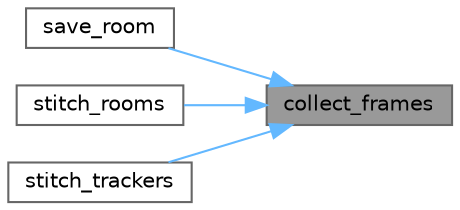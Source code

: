digraph "collect_frames"
{
 // LATEX_PDF_SIZE
  bgcolor="transparent";
  edge [fontname=Helvetica,fontsize=10,labelfontname=Helvetica,labelfontsize=10];
  node [fontname=Helvetica,fontsize=10,shape=box,height=0.2,width=0.4];
  rankdir="RL";
  Node1 [id="Node000001",label="collect_frames",height=0.2,width=0.4,color="gray40", fillcolor="grey60", style="filled", fontcolor="black",tooltip=" "];
  Node1 -> Node2 [id="edge1_Node000001_Node000002",dir="back",color="steelblue1",style="solid",tooltip=" "];
  Node2 [id="Node000002",label="save_room",height=0.2,width=0.4,color="grey40", fillcolor="white", style="filled",URL="$a00206.html#a2a5df656a4b4d07c05b290f8197c316f",tooltip=" "];
  Node1 -> Node3 [id="edge2_Node000001_Node000003",dir="back",color="steelblue1",style="solid",tooltip=" "];
  Node3 [id="Node000003",label="stitch_rooms",height=0.2,width=0.4,color="grey40", fillcolor="white", style="filled",URL="$a00206.html#adbe2f98b84513775c3106191f2845ed3",tooltip=" "];
  Node1 -> Node4 [id="edge3_Node000001_Node000004",dir="back",color="steelblue1",style="solid",tooltip=" "];
  Node4 [id="Node000004",label="stitch_trackers",height=0.2,width=0.4,color="grey40", fillcolor="white", style="filled",URL="$a00206.html#a75031a34aadd8c7847c479a17524e00e",tooltip=" "];
}
